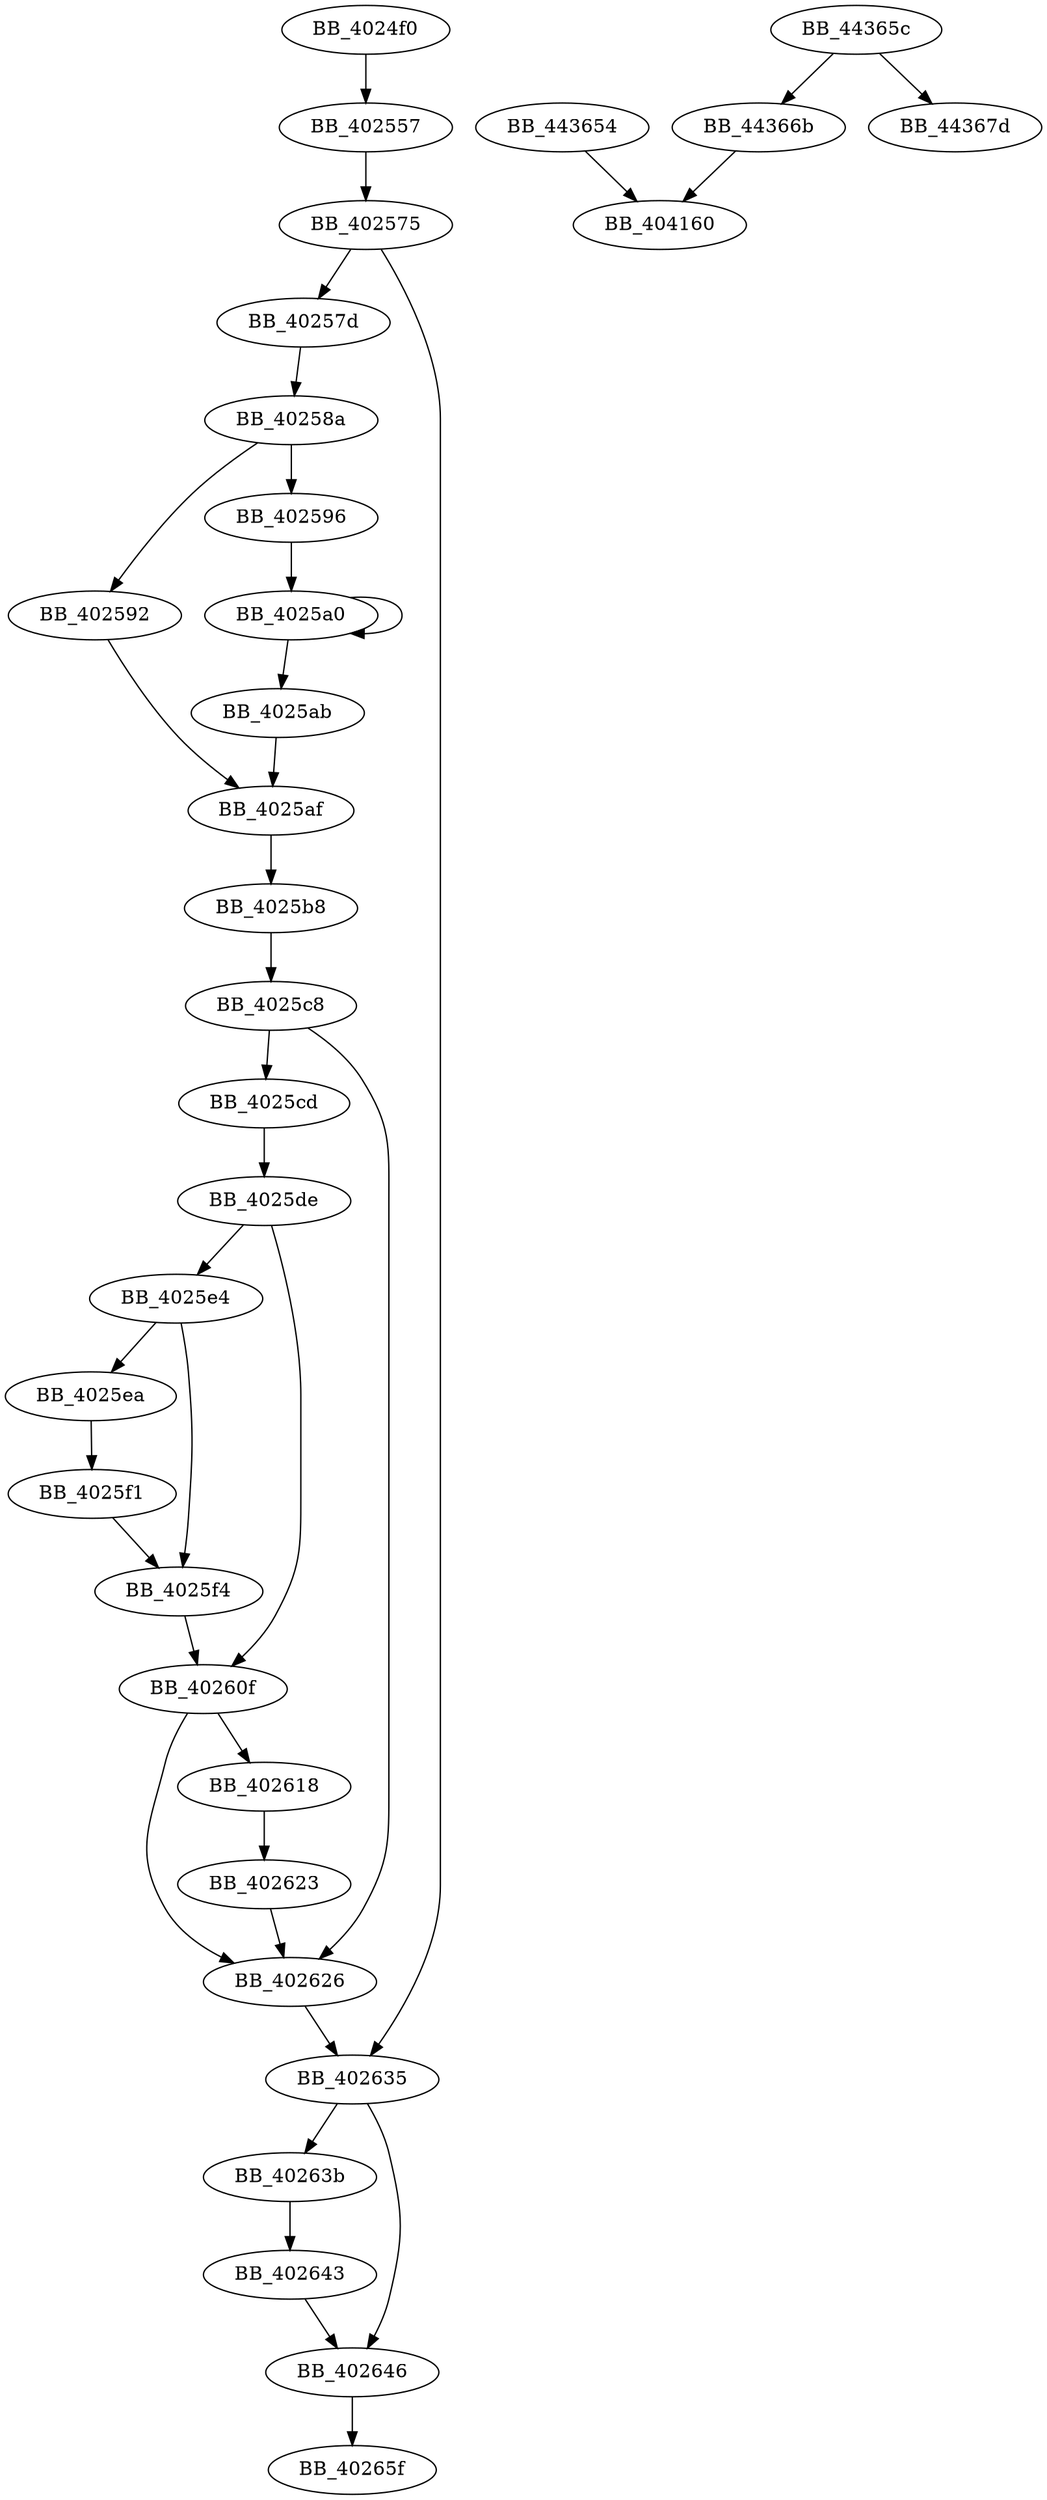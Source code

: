 DiGraph sub_4024F0{
BB_4024f0->BB_402557
BB_402557->BB_402575
BB_402575->BB_40257d
BB_402575->BB_402635
BB_40257d->BB_40258a
BB_40258a->BB_402592
BB_40258a->BB_402596
BB_402592->BB_4025af
BB_402596->BB_4025a0
BB_4025a0->BB_4025a0
BB_4025a0->BB_4025ab
BB_4025ab->BB_4025af
BB_4025af->BB_4025b8
BB_4025b8->BB_4025c8
BB_4025c8->BB_4025cd
BB_4025c8->BB_402626
BB_4025cd->BB_4025de
BB_4025de->BB_4025e4
BB_4025de->BB_40260f
BB_4025e4->BB_4025ea
BB_4025e4->BB_4025f4
BB_4025ea->BB_4025f1
BB_4025f1->BB_4025f4
BB_4025f4->BB_40260f
BB_40260f->BB_402618
BB_40260f->BB_402626
BB_402618->BB_402623
BB_402623->BB_402626
BB_402626->BB_402635
BB_402635->BB_40263b
BB_402635->BB_402646
BB_40263b->BB_402643
BB_402643->BB_402646
BB_402646->BB_40265f
BB_443654->BB_404160
BB_44365c->BB_44366b
BB_44365c->BB_44367d
BB_44366b->BB_404160
}
